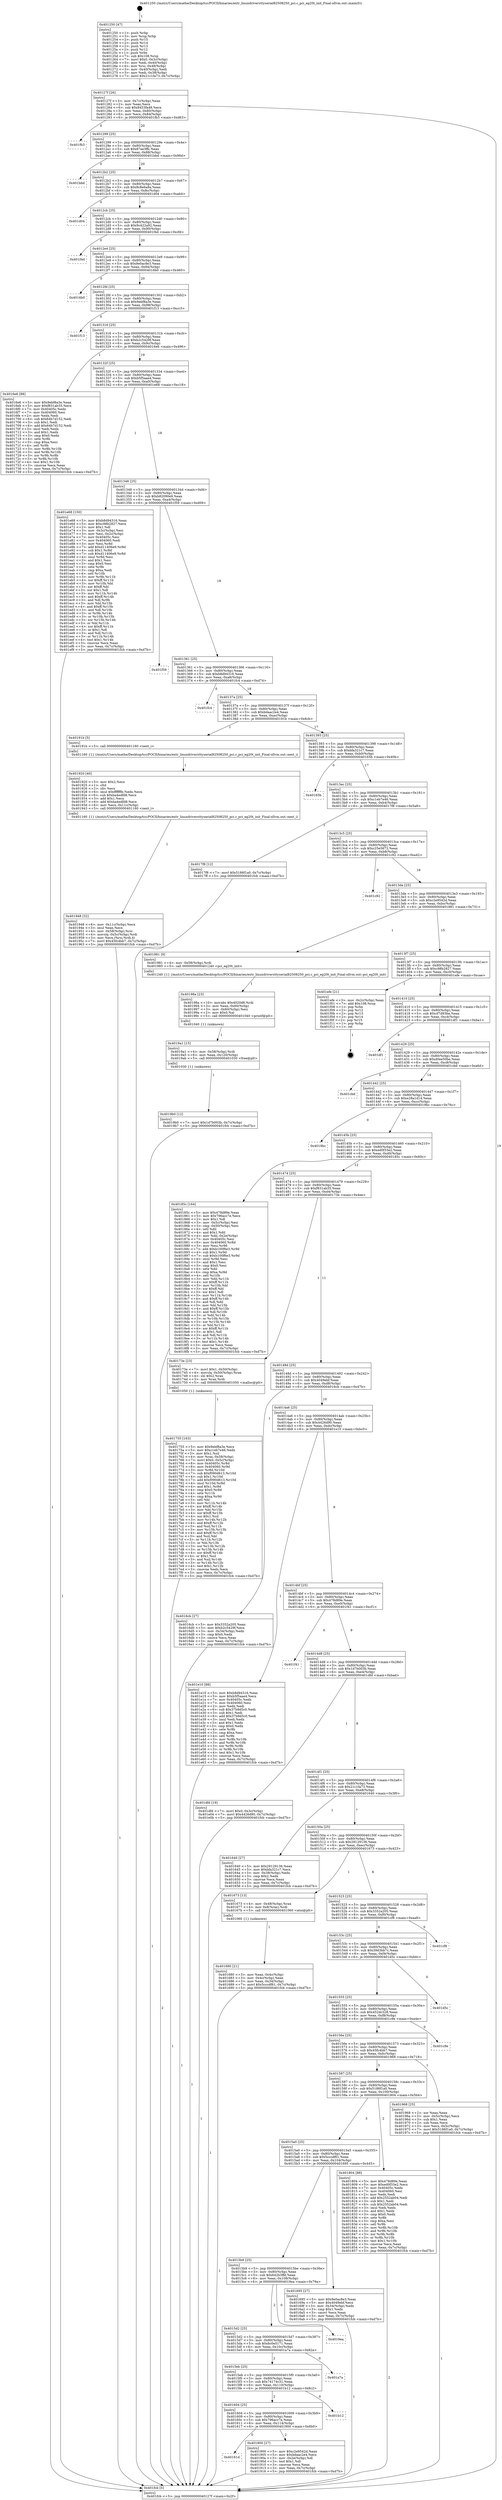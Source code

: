 digraph "0x401250" {
  label = "0x401250 (/mnt/c/Users/mathe/Desktop/tcc/POCII/binaries/extr_linuxdriversttyserial82508250_pci.c_pci_eg20t_init_Final-ollvm.out::main(0))"
  labelloc = "t"
  node[shape=record]

  Entry [label="",width=0.3,height=0.3,shape=circle,fillcolor=black,style=filled]
  "0x40127f" [label="{
     0x40127f [26]\l
     | [instrs]\l
     &nbsp;&nbsp;0x40127f \<+3\>: mov -0x7c(%rbp),%eax\l
     &nbsp;&nbsp;0x401282 \<+2\>: mov %eax,%ecx\l
     &nbsp;&nbsp;0x401284 \<+6\>: sub $0x8453fa48,%ecx\l
     &nbsp;&nbsp;0x40128a \<+3\>: mov %eax,-0x80(%rbp)\l
     &nbsp;&nbsp;0x40128d \<+6\>: mov %ecx,-0x84(%rbp)\l
     &nbsp;&nbsp;0x401293 \<+6\>: je 0000000000401fb3 \<main+0xd63\>\l
  }"]
  "0x401fb3" [label="{
     0x401fb3\l
  }", style=dashed]
  "0x401299" [label="{
     0x401299 [25]\l
     | [instrs]\l
     &nbsp;&nbsp;0x401299 \<+5\>: jmp 000000000040129e \<main+0x4e\>\l
     &nbsp;&nbsp;0x40129e \<+3\>: mov -0x80(%rbp),%eax\l
     &nbsp;&nbsp;0x4012a1 \<+5\>: sub $0x87ee3ffc,%eax\l
     &nbsp;&nbsp;0x4012a6 \<+6\>: mov %eax,-0x88(%rbp)\l
     &nbsp;&nbsp;0x4012ac \<+6\>: je 0000000000401bbd \<main+0x96d\>\l
  }"]
  Exit [label="",width=0.3,height=0.3,shape=circle,fillcolor=black,style=filled,peripheries=2]
  "0x401bbd" [label="{
     0x401bbd\l
  }", style=dashed]
  "0x4012b2" [label="{
     0x4012b2 [25]\l
     | [instrs]\l
     &nbsp;&nbsp;0x4012b2 \<+5\>: jmp 00000000004012b7 \<main+0x67\>\l
     &nbsp;&nbsp;0x4012b7 \<+3\>: mov -0x80(%rbp),%eax\l
     &nbsp;&nbsp;0x4012ba \<+5\>: sub $0x8c8e6a9a,%eax\l
     &nbsp;&nbsp;0x4012bf \<+6\>: mov %eax,-0x8c(%rbp)\l
     &nbsp;&nbsp;0x4012c5 \<+6\>: je 0000000000401d04 \<main+0xab4\>\l
  }"]
  "0x4019b0" [label="{
     0x4019b0 [12]\l
     | [instrs]\l
     &nbsp;&nbsp;0x4019b0 \<+7\>: movl $0x1d7b003b,-0x7c(%rbp)\l
     &nbsp;&nbsp;0x4019b7 \<+5\>: jmp 0000000000401fcb \<main+0xd7b\>\l
  }"]
  "0x401d04" [label="{
     0x401d04\l
  }", style=dashed]
  "0x4012cb" [label="{
     0x4012cb [25]\l
     | [instrs]\l
     &nbsp;&nbsp;0x4012cb \<+5\>: jmp 00000000004012d0 \<main+0x80\>\l
     &nbsp;&nbsp;0x4012d0 \<+3\>: mov -0x80(%rbp),%eax\l
     &nbsp;&nbsp;0x4012d3 \<+5\>: sub $0x9c422a92,%eax\l
     &nbsp;&nbsp;0x4012d8 \<+6\>: mov %eax,-0x90(%rbp)\l
     &nbsp;&nbsp;0x4012de \<+6\>: je 0000000000401f4d \<main+0xcfd\>\l
  }"]
  "0x4019a1" [label="{
     0x4019a1 [15]\l
     | [instrs]\l
     &nbsp;&nbsp;0x4019a1 \<+4\>: mov -0x58(%rbp),%rdi\l
     &nbsp;&nbsp;0x4019a5 \<+6\>: mov %eax,-0x120(%rbp)\l
     &nbsp;&nbsp;0x4019ab \<+5\>: call 0000000000401030 \<free@plt\>\l
     | [calls]\l
     &nbsp;&nbsp;0x401030 \{1\} (unknown)\l
  }"]
  "0x401f4d" [label="{
     0x401f4d\l
  }", style=dashed]
  "0x4012e4" [label="{
     0x4012e4 [25]\l
     | [instrs]\l
     &nbsp;&nbsp;0x4012e4 \<+5\>: jmp 00000000004012e9 \<main+0x99\>\l
     &nbsp;&nbsp;0x4012e9 \<+3\>: mov -0x80(%rbp),%eax\l
     &nbsp;&nbsp;0x4012ec \<+5\>: sub $0x9e0ac8e3,%eax\l
     &nbsp;&nbsp;0x4012f1 \<+6\>: mov %eax,-0x94(%rbp)\l
     &nbsp;&nbsp;0x4012f7 \<+6\>: je 00000000004016b0 \<main+0x460\>\l
  }"]
  "0x40198a" [label="{
     0x40198a [23]\l
     | [instrs]\l
     &nbsp;&nbsp;0x40198a \<+10\>: movabs $0x4020d6,%rdi\l
     &nbsp;&nbsp;0x401994 \<+3\>: mov %eax,-0x60(%rbp)\l
     &nbsp;&nbsp;0x401997 \<+3\>: mov -0x60(%rbp),%esi\l
     &nbsp;&nbsp;0x40199a \<+2\>: mov $0x0,%al\l
     &nbsp;&nbsp;0x40199c \<+5\>: call 0000000000401040 \<printf@plt\>\l
     | [calls]\l
     &nbsp;&nbsp;0x401040 \{1\} (unknown)\l
  }"]
  "0x4016b0" [label="{
     0x4016b0\l
  }", style=dashed]
  "0x4012fd" [label="{
     0x4012fd [25]\l
     | [instrs]\l
     &nbsp;&nbsp;0x4012fd \<+5\>: jmp 0000000000401302 \<main+0xb2\>\l
     &nbsp;&nbsp;0x401302 \<+3\>: mov -0x80(%rbp),%eax\l
     &nbsp;&nbsp;0x401305 \<+5\>: sub $0x9ebf8a3e,%eax\l
     &nbsp;&nbsp;0x40130a \<+6\>: mov %eax,-0x98(%rbp)\l
     &nbsp;&nbsp;0x401310 \<+6\>: je 0000000000401f13 \<main+0xcc3\>\l
  }"]
  "0x401948" [label="{
     0x401948 [32]\l
     | [instrs]\l
     &nbsp;&nbsp;0x401948 \<+6\>: mov -0x11c(%rbp),%ecx\l
     &nbsp;&nbsp;0x40194e \<+3\>: imul %eax,%ecx\l
     &nbsp;&nbsp;0x401951 \<+4\>: mov -0x58(%rbp),%rsi\l
     &nbsp;&nbsp;0x401955 \<+4\>: movslq -0x5c(%rbp),%rdi\l
     &nbsp;&nbsp;0x401959 \<+3\>: mov %ecx,(%rsi,%rdi,4)\l
     &nbsp;&nbsp;0x40195c \<+7\>: movl $0x45fc4bb7,-0x7c(%rbp)\l
     &nbsp;&nbsp;0x401963 \<+5\>: jmp 0000000000401fcb \<main+0xd7b\>\l
  }"]
  "0x401f13" [label="{
     0x401f13\l
  }", style=dashed]
  "0x401316" [label="{
     0x401316 [25]\l
     | [instrs]\l
     &nbsp;&nbsp;0x401316 \<+5\>: jmp 000000000040131b \<main+0xcb\>\l
     &nbsp;&nbsp;0x40131b \<+3\>: mov -0x80(%rbp),%eax\l
     &nbsp;&nbsp;0x40131e \<+5\>: sub $0xb2c5429f,%eax\l
     &nbsp;&nbsp;0x401323 \<+6\>: mov %eax,-0x9c(%rbp)\l
     &nbsp;&nbsp;0x401329 \<+6\>: je 00000000004016e6 \<main+0x496\>\l
  }"]
  "0x401920" [label="{
     0x401920 [40]\l
     | [instrs]\l
     &nbsp;&nbsp;0x401920 \<+5\>: mov $0x2,%ecx\l
     &nbsp;&nbsp;0x401925 \<+1\>: cltd\l
     &nbsp;&nbsp;0x401926 \<+2\>: idiv %ecx\l
     &nbsp;&nbsp;0x401928 \<+6\>: imul $0xfffffffe,%edx,%ecx\l
     &nbsp;&nbsp;0x40192e \<+6\>: sub $0xba4edfd8,%ecx\l
     &nbsp;&nbsp;0x401934 \<+3\>: add $0x1,%ecx\l
     &nbsp;&nbsp;0x401937 \<+6\>: add $0xba4edfd8,%ecx\l
     &nbsp;&nbsp;0x40193d \<+6\>: mov %ecx,-0x11c(%rbp)\l
     &nbsp;&nbsp;0x401943 \<+5\>: call 0000000000401160 \<next_i\>\l
     | [calls]\l
     &nbsp;&nbsp;0x401160 \{1\} (/mnt/c/Users/mathe/Desktop/tcc/POCII/binaries/extr_linuxdriversttyserial82508250_pci.c_pci_eg20t_init_Final-ollvm.out::next_i)\l
  }"]
  "0x4016e6" [label="{
     0x4016e6 [88]\l
     | [instrs]\l
     &nbsp;&nbsp;0x4016e6 \<+5\>: mov $0x9ebf8a3e,%eax\l
     &nbsp;&nbsp;0x4016eb \<+5\>: mov $0xf831ab35,%ecx\l
     &nbsp;&nbsp;0x4016f0 \<+7\>: mov 0x40405c,%edx\l
     &nbsp;&nbsp;0x4016f7 \<+7\>: mov 0x404060,%esi\l
     &nbsp;&nbsp;0x4016fe \<+2\>: mov %edx,%edi\l
     &nbsp;&nbsp;0x401700 \<+6\>: sub $0x64b7d152,%edi\l
     &nbsp;&nbsp;0x401706 \<+3\>: sub $0x1,%edi\l
     &nbsp;&nbsp;0x401709 \<+6\>: add $0x64b7d152,%edi\l
     &nbsp;&nbsp;0x40170f \<+3\>: imul %edi,%edx\l
     &nbsp;&nbsp;0x401712 \<+3\>: and $0x1,%edx\l
     &nbsp;&nbsp;0x401715 \<+3\>: cmp $0x0,%edx\l
     &nbsp;&nbsp;0x401718 \<+4\>: sete %r8b\l
     &nbsp;&nbsp;0x40171c \<+3\>: cmp $0xa,%esi\l
     &nbsp;&nbsp;0x40171f \<+4\>: setl %r9b\l
     &nbsp;&nbsp;0x401723 \<+3\>: mov %r8b,%r10b\l
     &nbsp;&nbsp;0x401726 \<+3\>: and %r9b,%r10b\l
     &nbsp;&nbsp;0x401729 \<+3\>: xor %r9b,%r8b\l
     &nbsp;&nbsp;0x40172c \<+3\>: or %r8b,%r10b\l
     &nbsp;&nbsp;0x40172f \<+4\>: test $0x1,%r10b\l
     &nbsp;&nbsp;0x401733 \<+3\>: cmovne %ecx,%eax\l
     &nbsp;&nbsp;0x401736 \<+3\>: mov %eax,-0x7c(%rbp)\l
     &nbsp;&nbsp;0x401739 \<+5\>: jmp 0000000000401fcb \<main+0xd7b\>\l
  }"]
  "0x40132f" [label="{
     0x40132f [25]\l
     | [instrs]\l
     &nbsp;&nbsp;0x40132f \<+5\>: jmp 0000000000401334 \<main+0xe4\>\l
     &nbsp;&nbsp;0x401334 \<+3\>: mov -0x80(%rbp),%eax\l
     &nbsp;&nbsp;0x401337 \<+5\>: sub $0xb5f5aae4,%eax\l
     &nbsp;&nbsp;0x40133c \<+6\>: mov %eax,-0xa0(%rbp)\l
     &nbsp;&nbsp;0x401342 \<+6\>: je 0000000000401e68 \<main+0xc18\>\l
  }"]
  "0x40161d" [label="{
     0x40161d\l
  }", style=dashed]
  "0x401e68" [label="{
     0x401e68 [150]\l
     | [instrs]\l
     &nbsp;&nbsp;0x401e68 \<+5\>: mov $0xb8d94316,%eax\l
     &nbsp;&nbsp;0x401e6d \<+5\>: mov $0xc98b2827,%ecx\l
     &nbsp;&nbsp;0x401e72 \<+2\>: mov $0x1,%dl\l
     &nbsp;&nbsp;0x401e74 \<+3\>: mov -0x3c(%rbp),%esi\l
     &nbsp;&nbsp;0x401e77 \<+3\>: mov %esi,-0x2c(%rbp)\l
     &nbsp;&nbsp;0x401e7a \<+7\>: mov 0x40405c,%esi\l
     &nbsp;&nbsp;0x401e81 \<+7\>: mov 0x404060,%edi\l
     &nbsp;&nbsp;0x401e88 \<+3\>: mov %esi,%r8d\l
     &nbsp;&nbsp;0x401e8b \<+7\>: add $0xd11406e9,%r8d\l
     &nbsp;&nbsp;0x401e92 \<+4\>: sub $0x1,%r8d\l
     &nbsp;&nbsp;0x401e96 \<+7\>: sub $0xd11406e9,%r8d\l
     &nbsp;&nbsp;0x401e9d \<+4\>: imul %r8d,%esi\l
     &nbsp;&nbsp;0x401ea1 \<+3\>: and $0x1,%esi\l
     &nbsp;&nbsp;0x401ea4 \<+3\>: cmp $0x0,%esi\l
     &nbsp;&nbsp;0x401ea7 \<+4\>: sete %r9b\l
     &nbsp;&nbsp;0x401eab \<+3\>: cmp $0xa,%edi\l
     &nbsp;&nbsp;0x401eae \<+4\>: setl %r10b\l
     &nbsp;&nbsp;0x401eb2 \<+3\>: mov %r9b,%r11b\l
     &nbsp;&nbsp;0x401eb5 \<+4\>: xor $0xff,%r11b\l
     &nbsp;&nbsp;0x401eb9 \<+3\>: mov %r10b,%bl\l
     &nbsp;&nbsp;0x401ebc \<+3\>: xor $0xff,%bl\l
     &nbsp;&nbsp;0x401ebf \<+3\>: xor $0x1,%dl\l
     &nbsp;&nbsp;0x401ec2 \<+3\>: mov %r11b,%r14b\l
     &nbsp;&nbsp;0x401ec5 \<+4\>: and $0xff,%r14b\l
     &nbsp;&nbsp;0x401ec9 \<+3\>: and %dl,%r9b\l
     &nbsp;&nbsp;0x401ecc \<+3\>: mov %bl,%r15b\l
     &nbsp;&nbsp;0x401ecf \<+4\>: and $0xff,%r15b\l
     &nbsp;&nbsp;0x401ed3 \<+3\>: and %dl,%r10b\l
     &nbsp;&nbsp;0x401ed6 \<+3\>: or %r9b,%r14b\l
     &nbsp;&nbsp;0x401ed9 \<+3\>: or %r10b,%r15b\l
     &nbsp;&nbsp;0x401edc \<+3\>: xor %r15b,%r14b\l
     &nbsp;&nbsp;0x401edf \<+3\>: or %bl,%r11b\l
     &nbsp;&nbsp;0x401ee2 \<+4\>: xor $0xff,%r11b\l
     &nbsp;&nbsp;0x401ee6 \<+3\>: or $0x1,%dl\l
     &nbsp;&nbsp;0x401ee9 \<+3\>: and %dl,%r11b\l
     &nbsp;&nbsp;0x401eec \<+3\>: or %r11b,%r14b\l
     &nbsp;&nbsp;0x401eef \<+4\>: test $0x1,%r14b\l
     &nbsp;&nbsp;0x401ef3 \<+3\>: cmovne %ecx,%eax\l
     &nbsp;&nbsp;0x401ef6 \<+3\>: mov %eax,-0x7c(%rbp)\l
     &nbsp;&nbsp;0x401ef9 \<+5\>: jmp 0000000000401fcb \<main+0xd7b\>\l
  }"]
  "0x401348" [label="{
     0x401348 [25]\l
     | [instrs]\l
     &nbsp;&nbsp;0x401348 \<+5\>: jmp 000000000040134d \<main+0xfd\>\l
     &nbsp;&nbsp;0x40134d \<+3\>: mov -0x80(%rbp),%eax\l
     &nbsp;&nbsp;0x401350 \<+5\>: sub $0xb82090e9,%eax\l
     &nbsp;&nbsp;0x401355 \<+6\>: mov %eax,-0xa4(%rbp)\l
     &nbsp;&nbsp;0x40135b \<+6\>: je 0000000000401f59 \<main+0xd09\>\l
  }"]
  "0x401900" [label="{
     0x401900 [27]\l
     | [instrs]\l
     &nbsp;&nbsp;0x401900 \<+5\>: mov $0xc2e9542d,%eax\l
     &nbsp;&nbsp;0x401905 \<+5\>: mov $0xbdaac2e4,%ecx\l
     &nbsp;&nbsp;0x40190a \<+3\>: mov -0x2e(%rbp),%dl\l
     &nbsp;&nbsp;0x40190d \<+3\>: test $0x1,%dl\l
     &nbsp;&nbsp;0x401910 \<+3\>: cmovne %ecx,%eax\l
     &nbsp;&nbsp;0x401913 \<+3\>: mov %eax,-0x7c(%rbp)\l
     &nbsp;&nbsp;0x401916 \<+5\>: jmp 0000000000401fcb \<main+0xd7b\>\l
  }"]
  "0x401f59" [label="{
     0x401f59\l
  }", style=dashed]
  "0x401361" [label="{
     0x401361 [25]\l
     | [instrs]\l
     &nbsp;&nbsp;0x401361 \<+5\>: jmp 0000000000401366 \<main+0x116\>\l
     &nbsp;&nbsp;0x401366 \<+3\>: mov -0x80(%rbp),%eax\l
     &nbsp;&nbsp;0x401369 \<+5\>: sub $0xb8d94316,%eax\l
     &nbsp;&nbsp;0x40136e \<+6\>: mov %eax,-0xa8(%rbp)\l
     &nbsp;&nbsp;0x401374 \<+6\>: je 0000000000401fc4 \<main+0xd74\>\l
  }"]
  "0x401604" [label="{
     0x401604 [25]\l
     | [instrs]\l
     &nbsp;&nbsp;0x401604 \<+5\>: jmp 0000000000401609 \<main+0x3b9\>\l
     &nbsp;&nbsp;0x401609 \<+3\>: mov -0x80(%rbp),%eax\l
     &nbsp;&nbsp;0x40160c \<+5\>: sub $0x796acc7e,%eax\l
     &nbsp;&nbsp;0x401611 \<+6\>: mov %eax,-0x114(%rbp)\l
     &nbsp;&nbsp;0x401617 \<+6\>: je 0000000000401900 \<main+0x6b0\>\l
  }"]
  "0x401fc4" [label="{
     0x401fc4\l
  }", style=dashed]
  "0x40137a" [label="{
     0x40137a [25]\l
     | [instrs]\l
     &nbsp;&nbsp;0x40137a \<+5\>: jmp 000000000040137f \<main+0x12f\>\l
     &nbsp;&nbsp;0x40137f \<+3\>: mov -0x80(%rbp),%eax\l
     &nbsp;&nbsp;0x401382 \<+5\>: sub $0xbdaac2e4,%eax\l
     &nbsp;&nbsp;0x401387 \<+6\>: mov %eax,-0xac(%rbp)\l
     &nbsp;&nbsp;0x40138d \<+6\>: je 000000000040191b \<main+0x6cb\>\l
  }"]
  "0x401b12" [label="{
     0x401b12\l
  }", style=dashed]
  "0x40191b" [label="{
     0x40191b [5]\l
     | [instrs]\l
     &nbsp;&nbsp;0x40191b \<+5\>: call 0000000000401160 \<next_i\>\l
     | [calls]\l
     &nbsp;&nbsp;0x401160 \{1\} (/mnt/c/Users/mathe/Desktop/tcc/POCII/binaries/extr_linuxdriversttyserial82508250_pci.c_pci_eg20t_init_Final-ollvm.out::next_i)\l
  }"]
  "0x401393" [label="{
     0x401393 [25]\l
     | [instrs]\l
     &nbsp;&nbsp;0x401393 \<+5\>: jmp 0000000000401398 \<main+0x148\>\l
     &nbsp;&nbsp;0x401398 \<+3\>: mov -0x80(%rbp),%eax\l
     &nbsp;&nbsp;0x40139b \<+5\>: sub $0xbfa321c7,%eax\l
     &nbsp;&nbsp;0x4013a0 \<+6\>: mov %eax,-0xb0(%rbp)\l
     &nbsp;&nbsp;0x4013a6 \<+6\>: je 000000000040165b \<main+0x40b\>\l
  }"]
  "0x4015eb" [label="{
     0x4015eb [25]\l
     | [instrs]\l
     &nbsp;&nbsp;0x4015eb \<+5\>: jmp 00000000004015f0 \<main+0x3a0\>\l
     &nbsp;&nbsp;0x4015f0 \<+3\>: mov -0x80(%rbp),%eax\l
     &nbsp;&nbsp;0x4015f3 \<+5\>: sub $0x74174c31,%eax\l
     &nbsp;&nbsp;0x4015f8 \<+6\>: mov %eax,-0x110(%rbp)\l
     &nbsp;&nbsp;0x4015fe \<+6\>: je 0000000000401b12 \<main+0x8c2\>\l
  }"]
  "0x40165b" [label="{
     0x40165b\l
  }", style=dashed]
  "0x4013ac" [label="{
     0x4013ac [25]\l
     | [instrs]\l
     &nbsp;&nbsp;0x4013ac \<+5\>: jmp 00000000004013b1 \<main+0x161\>\l
     &nbsp;&nbsp;0x4013b1 \<+3\>: mov -0x80(%rbp),%eax\l
     &nbsp;&nbsp;0x4013b4 \<+5\>: sub $0xc1eb7e46,%eax\l
     &nbsp;&nbsp;0x4013b9 \<+6\>: mov %eax,-0xb4(%rbp)\l
     &nbsp;&nbsp;0x4013bf \<+6\>: je 00000000004017f8 \<main+0x5a8\>\l
  }"]
  "0x401a7a" [label="{
     0x401a7a\l
  }", style=dashed]
  "0x4017f8" [label="{
     0x4017f8 [12]\l
     | [instrs]\l
     &nbsp;&nbsp;0x4017f8 \<+7\>: movl $0x5186f1a0,-0x7c(%rbp)\l
     &nbsp;&nbsp;0x4017ff \<+5\>: jmp 0000000000401fcb \<main+0xd7b\>\l
  }"]
  "0x4013c5" [label="{
     0x4013c5 [25]\l
     | [instrs]\l
     &nbsp;&nbsp;0x4013c5 \<+5\>: jmp 00000000004013ca \<main+0x17a\>\l
     &nbsp;&nbsp;0x4013ca \<+3\>: mov -0x80(%rbp),%eax\l
     &nbsp;&nbsp;0x4013cd \<+5\>: sub $0xc25e5672,%eax\l
     &nbsp;&nbsp;0x4013d2 \<+6\>: mov %eax,-0xb8(%rbp)\l
     &nbsp;&nbsp;0x4013d8 \<+6\>: je 0000000000401c92 \<main+0xa42\>\l
  }"]
  "0x4015d2" [label="{
     0x4015d2 [25]\l
     | [instrs]\l
     &nbsp;&nbsp;0x4015d2 \<+5\>: jmp 00000000004015d7 \<main+0x387\>\l
     &nbsp;&nbsp;0x4015d7 \<+3\>: mov -0x80(%rbp),%eax\l
     &nbsp;&nbsp;0x4015da \<+5\>: sub $0x6c0e5171,%eax\l
     &nbsp;&nbsp;0x4015df \<+6\>: mov %eax,-0x10c(%rbp)\l
     &nbsp;&nbsp;0x4015e5 \<+6\>: je 0000000000401a7a \<main+0x82a\>\l
  }"]
  "0x401c92" [label="{
     0x401c92\l
  }", style=dashed]
  "0x4013de" [label="{
     0x4013de [25]\l
     | [instrs]\l
     &nbsp;&nbsp;0x4013de \<+5\>: jmp 00000000004013e3 \<main+0x193\>\l
     &nbsp;&nbsp;0x4013e3 \<+3\>: mov -0x80(%rbp),%eax\l
     &nbsp;&nbsp;0x4013e6 \<+5\>: sub $0xc2e9542d,%eax\l
     &nbsp;&nbsp;0x4013eb \<+6\>: mov %eax,-0xbc(%rbp)\l
     &nbsp;&nbsp;0x4013f1 \<+6\>: je 0000000000401981 \<main+0x731\>\l
  }"]
  "0x4019ea" [label="{
     0x4019ea\l
  }", style=dashed]
  "0x401981" [label="{
     0x401981 [9]\l
     | [instrs]\l
     &nbsp;&nbsp;0x401981 \<+4\>: mov -0x58(%rbp),%rdi\l
     &nbsp;&nbsp;0x401985 \<+5\>: call 0000000000401240 \<pci_eg20t_init\>\l
     | [calls]\l
     &nbsp;&nbsp;0x401240 \{1\} (/mnt/c/Users/mathe/Desktop/tcc/POCII/binaries/extr_linuxdriversttyserial82508250_pci.c_pci_eg20t_init_Final-ollvm.out::pci_eg20t_init)\l
  }"]
  "0x4013f7" [label="{
     0x4013f7 [25]\l
     | [instrs]\l
     &nbsp;&nbsp;0x4013f7 \<+5\>: jmp 00000000004013fc \<main+0x1ac\>\l
     &nbsp;&nbsp;0x4013fc \<+3\>: mov -0x80(%rbp),%eax\l
     &nbsp;&nbsp;0x4013ff \<+5\>: sub $0xc98b2827,%eax\l
     &nbsp;&nbsp;0x401404 \<+6\>: mov %eax,-0xc0(%rbp)\l
     &nbsp;&nbsp;0x40140a \<+6\>: je 0000000000401efe \<main+0xcae\>\l
  }"]
  "0x401755" [label="{
     0x401755 [163]\l
     | [instrs]\l
     &nbsp;&nbsp;0x401755 \<+5\>: mov $0x9ebf8a3e,%ecx\l
     &nbsp;&nbsp;0x40175a \<+5\>: mov $0xc1eb7e46,%edx\l
     &nbsp;&nbsp;0x40175f \<+3\>: mov $0x1,%sil\l
     &nbsp;&nbsp;0x401762 \<+4\>: mov %rax,-0x58(%rbp)\l
     &nbsp;&nbsp;0x401766 \<+7\>: movl $0x0,-0x5c(%rbp)\l
     &nbsp;&nbsp;0x40176d \<+8\>: mov 0x40405c,%r8d\l
     &nbsp;&nbsp;0x401775 \<+8\>: mov 0x404060,%r9d\l
     &nbsp;&nbsp;0x40177d \<+3\>: mov %r8d,%r10d\l
     &nbsp;&nbsp;0x401780 \<+7\>: sub $0xf090d613,%r10d\l
     &nbsp;&nbsp;0x401787 \<+4\>: sub $0x1,%r10d\l
     &nbsp;&nbsp;0x40178b \<+7\>: add $0xf090d613,%r10d\l
     &nbsp;&nbsp;0x401792 \<+4\>: imul %r10d,%r8d\l
     &nbsp;&nbsp;0x401796 \<+4\>: and $0x1,%r8d\l
     &nbsp;&nbsp;0x40179a \<+4\>: cmp $0x0,%r8d\l
     &nbsp;&nbsp;0x40179e \<+4\>: sete %r11b\l
     &nbsp;&nbsp;0x4017a2 \<+4\>: cmp $0xa,%r9d\l
     &nbsp;&nbsp;0x4017a6 \<+3\>: setl %bl\l
     &nbsp;&nbsp;0x4017a9 \<+3\>: mov %r11b,%r14b\l
     &nbsp;&nbsp;0x4017ac \<+4\>: xor $0xff,%r14b\l
     &nbsp;&nbsp;0x4017b0 \<+3\>: mov %bl,%r15b\l
     &nbsp;&nbsp;0x4017b3 \<+4\>: xor $0xff,%r15b\l
     &nbsp;&nbsp;0x4017b7 \<+4\>: xor $0x1,%sil\l
     &nbsp;&nbsp;0x4017bb \<+3\>: mov %r14b,%r12b\l
     &nbsp;&nbsp;0x4017be \<+4\>: and $0xff,%r12b\l
     &nbsp;&nbsp;0x4017c2 \<+3\>: and %sil,%r11b\l
     &nbsp;&nbsp;0x4017c5 \<+3\>: mov %r15b,%r13b\l
     &nbsp;&nbsp;0x4017c8 \<+4\>: and $0xff,%r13b\l
     &nbsp;&nbsp;0x4017cc \<+3\>: and %sil,%bl\l
     &nbsp;&nbsp;0x4017cf \<+3\>: or %r11b,%r12b\l
     &nbsp;&nbsp;0x4017d2 \<+3\>: or %bl,%r13b\l
     &nbsp;&nbsp;0x4017d5 \<+3\>: xor %r13b,%r12b\l
     &nbsp;&nbsp;0x4017d8 \<+3\>: or %r15b,%r14b\l
     &nbsp;&nbsp;0x4017db \<+4\>: xor $0xff,%r14b\l
     &nbsp;&nbsp;0x4017df \<+4\>: or $0x1,%sil\l
     &nbsp;&nbsp;0x4017e3 \<+3\>: and %sil,%r14b\l
     &nbsp;&nbsp;0x4017e6 \<+3\>: or %r14b,%r12b\l
     &nbsp;&nbsp;0x4017e9 \<+4\>: test $0x1,%r12b\l
     &nbsp;&nbsp;0x4017ed \<+3\>: cmovne %edx,%ecx\l
     &nbsp;&nbsp;0x4017f0 \<+3\>: mov %ecx,-0x7c(%rbp)\l
     &nbsp;&nbsp;0x4017f3 \<+5\>: jmp 0000000000401fcb \<main+0xd7b\>\l
  }"]
  "0x401efe" [label="{
     0x401efe [21]\l
     | [instrs]\l
     &nbsp;&nbsp;0x401efe \<+3\>: mov -0x2c(%rbp),%eax\l
     &nbsp;&nbsp;0x401f01 \<+7\>: add $0x108,%rsp\l
     &nbsp;&nbsp;0x401f08 \<+1\>: pop %rbx\l
     &nbsp;&nbsp;0x401f09 \<+2\>: pop %r12\l
     &nbsp;&nbsp;0x401f0b \<+2\>: pop %r13\l
     &nbsp;&nbsp;0x401f0d \<+2\>: pop %r14\l
     &nbsp;&nbsp;0x401f0f \<+2\>: pop %r15\l
     &nbsp;&nbsp;0x401f11 \<+1\>: pop %rbp\l
     &nbsp;&nbsp;0x401f12 \<+1\>: ret\l
  }"]
  "0x401410" [label="{
     0x401410 [25]\l
     | [instrs]\l
     &nbsp;&nbsp;0x401410 \<+5\>: jmp 0000000000401415 \<main+0x1c5\>\l
     &nbsp;&nbsp;0x401415 \<+3\>: mov -0x80(%rbp),%eax\l
     &nbsp;&nbsp;0x401418 \<+5\>: sub $0xcf7d93ba,%eax\l
     &nbsp;&nbsp;0x40141d \<+6\>: mov %eax,-0xc4(%rbp)\l
     &nbsp;&nbsp;0x401423 \<+6\>: je 0000000000401df1 \<main+0xba1\>\l
  }"]
  "0x4015b9" [label="{
     0x4015b9 [25]\l
     | [instrs]\l
     &nbsp;&nbsp;0x4015b9 \<+5\>: jmp 00000000004015be \<main+0x36e\>\l
     &nbsp;&nbsp;0x4015be \<+3\>: mov -0x80(%rbp),%eax\l
     &nbsp;&nbsp;0x4015c1 \<+5\>: sub $0x642b3ffd,%eax\l
     &nbsp;&nbsp;0x4015c6 \<+6\>: mov %eax,-0x108(%rbp)\l
     &nbsp;&nbsp;0x4015cc \<+6\>: je 00000000004019ea \<main+0x79a\>\l
  }"]
  "0x401df1" [label="{
     0x401df1\l
  }", style=dashed]
  "0x401429" [label="{
     0x401429 [25]\l
     | [instrs]\l
     &nbsp;&nbsp;0x401429 \<+5\>: jmp 000000000040142e \<main+0x1de\>\l
     &nbsp;&nbsp;0x40142e \<+3\>: mov -0x80(%rbp),%eax\l
     &nbsp;&nbsp;0x401431 \<+5\>: sub $0xd0ee50be,%eax\l
     &nbsp;&nbsp;0x401436 \<+6\>: mov %eax,-0xc8(%rbp)\l
     &nbsp;&nbsp;0x40143c \<+6\>: je 0000000000401cbd \<main+0xa6d\>\l
  }"]
  "0x401695" [label="{
     0x401695 [27]\l
     | [instrs]\l
     &nbsp;&nbsp;0x401695 \<+5\>: mov $0x9e0ac8e3,%eax\l
     &nbsp;&nbsp;0x40169a \<+5\>: mov $0x4049ebf,%ecx\l
     &nbsp;&nbsp;0x40169f \<+3\>: mov -0x34(%rbp),%edx\l
     &nbsp;&nbsp;0x4016a2 \<+3\>: cmp $0x1,%edx\l
     &nbsp;&nbsp;0x4016a5 \<+3\>: cmovl %ecx,%eax\l
     &nbsp;&nbsp;0x4016a8 \<+3\>: mov %eax,-0x7c(%rbp)\l
     &nbsp;&nbsp;0x4016ab \<+5\>: jmp 0000000000401fcb \<main+0xd7b\>\l
  }"]
  "0x401cbd" [label="{
     0x401cbd\l
  }", style=dashed]
  "0x401442" [label="{
     0x401442 [25]\l
     | [instrs]\l
     &nbsp;&nbsp;0x401442 \<+5\>: jmp 0000000000401447 \<main+0x1f7\>\l
     &nbsp;&nbsp;0x401447 \<+3\>: mov -0x80(%rbp),%eax\l
     &nbsp;&nbsp;0x40144a \<+5\>: sub $0xe28a1d14,%eax\l
     &nbsp;&nbsp;0x40144f \<+6\>: mov %eax,-0xcc(%rbp)\l
     &nbsp;&nbsp;0x401455 \<+6\>: je 00000000004019bc \<main+0x76c\>\l
  }"]
  "0x4015a0" [label="{
     0x4015a0 [25]\l
     | [instrs]\l
     &nbsp;&nbsp;0x4015a0 \<+5\>: jmp 00000000004015a5 \<main+0x355\>\l
     &nbsp;&nbsp;0x4015a5 \<+3\>: mov -0x80(%rbp),%eax\l
     &nbsp;&nbsp;0x4015a8 \<+5\>: sub $0x5cccdf61,%eax\l
     &nbsp;&nbsp;0x4015ad \<+6\>: mov %eax,-0x104(%rbp)\l
     &nbsp;&nbsp;0x4015b3 \<+6\>: je 0000000000401695 \<main+0x445\>\l
  }"]
  "0x4019bc" [label="{
     0x4019bc\l
  }", style=dashed]
  "0x40145b" [label="{
     0x40145b [25]\l
     | [instrs]\l
     &nbsp;&nbsp;0x40145b \<+5\>: jmp 0000000000401460 \<main+0x210\>\l
     &nbsp;&nbsp;0x401460 \<+3\>: mov -0x80(%rbp),%eax\l
     &nbsp;&nbsp;0x401463 \<+5\>: sub $0xed0f33e2,%eax\l
     &nbsp;&nbsp;0x401468 \<+6\>: mov %eax,-0xd0(%rbp)\l
     &nbsp;&nbsp;0x40146e \<+6\>: je 000000000040185c \<main+0x60c\>\l
  }"]
  "0x401804" [label="{
     0x401804 [88]\l
     | [instrs]\l
     &nbsp;&nbsp;0x401804 \<+5\>: mov $0x478d89e,%eax\l
     &nbsp;&nbsp;0x401809 \<+5\>: mov $0xed0f33e2,%ecx\l
     &nbsp;&nbsp;0x40180e \<+7\>: mov 0x40405c,%edx\l
     &nbsp;&nbsp;0x401815 \<+7\>: mov 0x404060,%esi\l
     &nbsp;&nbsp;0x40181c \<+2\>: mov %edx,%edi\l
     &nbsp;&nbsp;0x40181e \<+6\>: add $0x2552ab04,%edi\l
     &nbsp;&nbsp;0x401824 \<+3\>: sub $0x1,%edi\l
     &nbsp;&nbsp;0x401827 \<+6\>: sub $0x2552ab04,%edi\l
     &nbsp;&nbsp;0x40182d \<+3\>: imul %edi,%edx\l
     &nbsp;&nbsp;0x401830 \<+3\>: and $0x1,%edx\l
     &nbsp;&nbsp;0x401833 \<+3\>: cmp $0x0,%edx\l
     &nbsp;&nbsp;0x401836 \<+4\>: sete %r8b\l
     &nbsp;&nbsp;0x40183a \<+3\>: cmp $0xa,%esi\l
     &nbsp;&nbsp;0x40183d \<+4\>: setl %r9b\l
     &nbsp;&nbsp;0x401841 \<+3\>: mov %r8b,%r10b\l
     &nbsp;&nbsp;0x401844 \<+3\>: and %r9b,%r10b\l
     &nbsp;&nbsp;0x401847 \<+3\>: xor %r9b,%r8b\l
     &nbsp;&nbsp;0x40184a \<+3\>: or %r8b,%r10b\l
     &nbsp;&nbsp;0x40184d \<+4\>: test $0x1,%r10b\l
     &nbsp;&nbsp;0x401851 \<+3\>: cmovne %ecx,%eax\l
     &nbsp;&nbsp;0x401854 \<+3\>: mov %eax,-0x7c(%rbp)\l
     &nbsp;&nbsp;0x401857 \<+5\>: jmp 0000000000401fcb \<main+0xd7b\>\l
  }"]
  "0x40185c" [label="{
     0x40185c [164]\l
     | [instrs]\l
     &nbsp;&nbsp;0x40185c \<+5\>: mov $0x478d89e,%eax\l
     &nbsp;&nbsp;0x401861 \<+5\>: mov $0x796acc7e,%ecx\l
     &nbsp;&nbsp;0x401866 \<+2\>: mov $0x1,%dl\l
     &nbsp;&nbsp;0x401868 \<+3\>: mov -0x5c(%rbp),%esi\l
     &nbsp;&nbsp;0x40186b \<+3\>: cmp -0x50(%rbp),%esi\l
     &nbsp;&nbsp;0x40186e \<+4\>: setl %dil\l
     &nbsp;&nbsp;0x401872 \<+4\>: and $0x1,%dil\l
     &nbsp;&nbsp;0x401876 \<+4\>: mov %dil,-0x2e(%rbp)\l
     &nbsp;&nbsp;0x40187a \<+7\>: mov 0x40405c,%esi\l
     &nbsp;&nbsp;0x401881 \<+8\>: mov 0x404060,%r8d\l
     &nbsp;&nbsp;0x401889 \<+3\>: mov %esi,%r9d\l
     &nbsp;&nbsp;0x40188c \<+7\>: add $0xb100f6e3,%r9d\l
     &nbsp;&nbsp;0x401893 \<+4\>: sub $0x1,%r9d\l
     &nbsp;&nbsp;0x401897 \<+7\>: sub $0xb100f6e3,%r9d\l
     &nbsp;&nbsp;0x40189e \<+4\>: imul %r9d,%esi\l
     &nbsp;&nbsp;0x4018a2 \<+3\>: and $0x1,%esi\l
     &nbsp;&nbsp;0x4018a5 \<+3\>: cmp $0x0,%esi\l
     &nbsp;&nbsp;0x4018a8 \<+4\>: sete %dil\l
     &nbsp;&nbsp;0x4018ac \<+4\>: cmp $0xa,%r8d\l
     &nbsp;&nbsp;0x4018b0 \<+4\>: setl %r10b\l
     &nbsp;&nbsp;0x4018b4 \<+3\>: mov %dil,%r11b\l
     &nbsp;&nbsp;0x4018b7 \<+4\>: xor $0xff,%r11b\l
     &nbsp;&nbsp;0x4018bb \<+3\>: mov %r10b,%bl\l
     &nbsp;&nbsp;0x4018be \<+3\>: xor $0xff,%bl\l
     &nbsp;&nbsp;0x4018c1 \<+3\>: xor $0x1,%dl\l
     &nbsp;&nbsp;0x4018c4 \<+3\>: mov %r11b,%r14b\l
     &nbsp;&nbsp;0x4018c7 \<+4\>: and $0xff,%r14b\l
     &nbsp;&nbsp;0x4018cb \<+3\>: and %dl,%dil\l
     &nbsp;&nbsp;0x4018ce \<+3\>: mov %bl,%r15b\l
     &nbsp;&nbsp;0x4018d1 \<+4\>: and $0xff,%r15b\l
     &nbsp;&nbsp;0x4018d5 \<+3\>: and %dl,%r10b\l
     &nbsp;&nbsp;0x4018d8 \<+3\>: or %dil,%r14b\l
     &nbsp;&nbsp;0x4018db \<+3\>: or %r10b,%r15b\l
     &nbsp;&nbsp;0x4018de \<+3\>: xor %r15b,%r14b\l
     &nbsp;&nbsp;0x4018e1 \<+3\>: or %bl,%r11b\l
     &nbsp;&nbsp;0x4018e4 \<+4\>: xor $0xff,%r11b\l
     &nbsp;&nbsp;0x4018e8 \<+3\>: or $0x1,%dl\l
     &nbsp;&nbsp;0x4018eb \<+3\>: and %dl,%r11b\l
     &nbsp;&nbsp;0x4018ee \<+3\>: or %r11b,%r14b\l
     &nbsp;&nbsp;0x4018f1 \<+4\>: test $0x1,%r14b\l
     &nbsp;&nbsp;0x4018f5 \<+3\>: cmovne %ecx,%eax\l
     &nbsp;&nbsp;0x4018f8 \<+3\>: mov %eax,-0x7c(%rbp)\l
     &nbsp;&nbsp;0x4018fb \<+5\>: jmp 0000000000401fcb \<main+0xd7b\>\l
  }"]
  "0x401474" [label="{
     0x401474 [25]\l
     | [instrs]\l
     &nbsp;&nbsp;0x401474 \<+5\>: jmp 0000000000401479 \<main+0x229\>\l
     &nbsp;&nbsp;0x401479 \<+3\>: mov -0x80(%rbp),%eax\l
     &nbsp;&nbsp;0x40147c \<+5\>: sub $0xf831ab35,%eax\l
     &nbsp;&nbsp;0x401481 \<+6\>: mov %eax,-0xd4(%rbp)\l
     &nbsp;&nbsp;0x401487 \<+6\>: je 000000000040173e \<main+0x4ee\>\l
  }"]
  "0x401587" [label="{
     0x401587 [25]\l
     | [instrs]\l
     &nbsp;&nbsp;0x401587 \<+5\>: jmp 000000000040158c \<main+0x33c\>\l
     &nbsp;&nbsp;0x40158c \<+3\>: mov -0x80(%rbp),%eax\l
     &nbsp;&nbsp;0x40158f \<+5\>: sub $0x5186f1a0,%eax\l
     &nbsp;&nbsp;0x401594 \<+6\>: mov %eax,-0x100(%rbp)\l
     &nbsp;&nbsp;0x40159a \<+6\>: je 0000000000401804 \<main+0x5b4\>\l
  }"]
  "0x40173e" [label="{
     0x40173e [23]\l
     | [instrs]\l
     &nbsp;&nbsp;0x40173e \<+7\>: movl $0x1,-0x50(%rbp)\l
     &nbsp;&nbsp;0x401745 \<+4\>: movslq -0x50(%rbp),%rax\l
     &nbsp;&nbsp;0x401749 \<+4\>: shl $0x2,%rax\l
     &nbsp;&nbsp;0x40174d \<+3\>: mov %rax,%rdi\l
     &nbsp;&nbsp;0x401750 \<+5\>: call 0000000000401050 \<malloc@plt\>\l
     | [calls]\l
     &nbsp;&nbsp;0x401050 \{1\} (unknown)\l
  }"]
  "0x40148d" [label="{
     0x40148d [25]\l
     | [instrs]\l
     &nbsp;&nbsp;0x40148d \<+5\>: jmp 0000000000401492 \<main+0x242\>\l
     &nbsp;&nbsp;0x401492 \<+3\>: mov -0x80(%rbp),%eax\l
     &nbsp;&nbsp;0x401495 \<+5\>: sub $0x4049ebf,%eax\l
     &nbsp;&nbsp;0x40149a \<+6\>: mov %eax,-0xd8(%rbp)\l
     &nbsp;&nbsp;0x4014a0 \<+6\>: je 00000000004016cb \<main+0x47b\>\l
  }"]
  "0x401968" [label="{
     0x401968 [25]\l
     | [instrs]\l
     &nbsp;&nbsp;0x401968 \<+2\>: xor %eax,%eax\l
     &nbsp;&nbsp;0x40196a \<+3\>: mov -0x5c(%rbp),%ecx\l
     &nbsp;&nbsp;0x40196d \<+3\>: sub $0x1,%eax\l
     &nbsp;&nbsp;0x401970 \<+2\>: sub %eax,%ecx\l
     &nbsp;&nbsp;0x401972 \<+3\>: mov %ecx,-0x5c(%rbp)\l
     &nbsp;&nbsp;0x401975 \<+7\>: movl $0x5186f1a0,-0x7c(%rbp)\l
     &nbsp;&nbsp;0x40197c \<+5\>: jmp 0000000000401fcb \<main+0xd7b\>\l
  }"]
  "0x4016cb" [label="{
     0x4016cb [27]\l
     | [instrs]\l
     &nbsp;&nbsp;0x4016cb \<+5\>: mov $0x3352a205,%eax\l
     &nbsp;&nbsp;0x4016d0 \<+5\>: mov $0xb2c5429f,%ecx\l
     &nbsp;&nbsp;0x4016d5 \<+3\>: mov -0x34(%rbp),%edx\l
     &nbsp;&nbsp;0x4016d8 \<+3\>: cmp $0x0,%edx\l
     &nbsp;&nbsp;0x4016db \<+3\>: cmove %ecx,%eax\l
     &nbsp;&nbsp;0x4016de \<+3\>: mov %eax,-0x7c(%rbp)\l
     &nbsp;&nbsp;0x4016e1 \<+5\>: jmp 0000000000401fcb \<main+0xd7b\>\l
  }"]
  "0x4014a6" [label="{
     0x4014a6 [25]\l
     | [instrs]\l
     &nbsp;&nbsp;0x4014a6 \<+5\>: jmp 00000000004014ab \<main+0x25b\>\l
     &nbsp;&nbsp;0x4014ab \<+3\>: mov -0x80(%rbp),%eax\l
     &nbsp;&nbsp;0x4014ae \<+5\>: sub $0x4426d90,%eax\l
     &nbsp;&nbsp;0x4014b3 \<+6\>: mov %eax,-0xdc(%rbp)\l
     &nbsp;&nbsp;0x4014b9 \<+6\>: je 0000000000401e10 \<main+0xbc0\>\l
  }"]
  "0x40156e" [label="{
     0x40156e [25]\l
     | [instrs]\l
     &nbsp;&nbsp;0x40156e \<+5\>: jmp 0000000000401573 \<main+0x323\>\l
     &nbsp;&nbsp;0x401573 \<+3\>: mov -0x80(%rbp),%eax\l
     &nbsp;&nbsp;0x401576 \<+5\>: sub $0x45fc4bb7,%eax\l
     &nbsp;&nbsp;0x40157b \<+6\>: mov %eax,-0xfc(%rbp)\l
     &nbsp;&nbsp;0x401581 \<+6\>: je 0000000000401968 \<main+0x718\>\l
  }"]
  "0x401e10" [label="{
     0x401e10 [88]\l
     | [instrs]\l
     &nbsp;&nbsp;0x401e10 \<+5\>: mov $0xb8d94316,%eax\l
     &nbsp;&nbsp;0x401e15 \<+5\>: mov $0xb5f5aae4,%ecx\l
     &nbsp;&nbsp;0x401e1a \<+7\>: mov 0x40405c,%edx\l
     &nbsp;&nbsp;0x401e21 \<+7\>: mov 0x404060,%esi\l
     &nbsp;&nbsp;0x401e28 \<+2\>: mov %edx,%edi\l
     &nbsp;&nbsp;0x401e2a \<+6\>: sub $0x37b9d5c0,%edi\l
     &nbsp;&nbsp;0x401e30 \<+3\>: sub $0x1,%edi\l
     &nbsp;&nbsp;0x401e33 \<+6\>: add $0x37b9d5c0,%edi\l
     &nbsp;&nbsp;0x401e39 \<+3\>: imul %edi,%edx\l
     &nbsp;&nbsp;0x401e3c \<+3\>: and $0x1,%edx\l
     &nbsp;&nbsp;0x401e3f \<+3\>: cmp $0x0,%edx\l
     &nbsp;&nbsp;0x401e42 \<+4\>: sete %r8b\l
     &nbsp;&nbsp;0x401e46 \<+3\>: cmp $0xa,%esi\l
     &nbsp;&nbsp;0x401e49 \<+4\>: setl %r9b\l
     &nbsp;&nbsp;0x401e4d \<+3\>: mov %r8b,%r10b\l
     &nbsp;&nbsp;0x401e50 \<+3\>: and %r9b,%r10b\l
     &nbsp;&nbsp;0x401e53 \<+3\>: xor %r9b,%r8b\l
     &nbsp;&nbsp;0x401e56 \<+3\>: or %r8b,%r10b\l
     &nbsp;&nbsp;0x401e59 \<+4\>: test $0x1,%r10b\l
     &nbsp;&nbsp;0x401e5d \<+3\>: cmovne %ecx,%eax\l
     &nbsp;&nbsp;0x401e60 \<+3\>: mov %eax,-0x7c(%rbp)\l
     &nbsp;&nbsp;0x401e63 \<+5\>: jmp 0000000000401fcb \<main+0xd7b\>\l
  }"]
  "0x4014bf" [label="{
     0x4014bf [25]\l
     | [instrs]\l
     &nbsp;&nbsp;0x4014bf \<+5\>: jmp 00000000004014c4 \<main+0x274\>\l
     &nbsp;&nbsp;0x4014c4 \<+3\>: mov -0x80(%rbp),%eax\l
     &nbsp;&nbsp;0x4014c7 \<+5\>: sub $0x478d89e,%eax\l
     &nbsp;&nbsp;0x4014cc \<+6\>: mov %eax,-0xe0(%rbp)\l
     &nbsp;&nbsp;0x4014d2 \<+6\>: je 0000000000401f41 \<main+0xcf1\>\l
  }"]
  "0x401c9e" [label="{
     0x401c9e\l
  }", style=dashed]
  "0x401f41" [label="{
     0x401f41\l
  }", style=dashed]
  "0x4014d8" [label="{
     0x4014d8 [25]\l
     | [instrs]\l
     &nbsp;&nbsp;0x4014d8 \<+5\>: jmp 00000000004014dd \<main+0x28d\>\l
     &nbsp;&nbsp;0x4014dd \<+3\>: mov -0x80(%rbp),%eax\l
     &nbsp;&nbsp;0x4014e0 \<+5\>: sub $0x1d7b003b,%eax\l
     &nbsp;&nbsp;0x4014e5 \<+6\>: mov %eax,-0xe4(%rbp)\l
     &nbsp;&nbsp;0x4014eb \<+6\>: je 0000000000401dfd \<main+0xbad\>\l
  }"]
  "0x401555" [label="{
     0x401555 [25]\l
     | [instrs]\l
     &nbsp;&nbsp;0x401555 \<+5\>: jmp 000000000040155a \<main+0x30a\>\l
     &nbsp;&nbsp;0x40155a \<+3\>: mov -0x80(%rbp),%eax\l
     &nbsp;&nbsp;0x40155d \<+5\>: sub $0x452dc328,%eax\l
     &nbsp;&nbsp;0x401562 \<+6\>: mov %eax,-0xf8(%rbp)\l
     &nbsp;&nbsp;0x401568 \<+6\>: je 0000000000401c9e \<main+0xa4e\>\l
  }"]
  "0x401dfd" [label="{
     0x401dfd [19]\l
     | [instrs]\l
     &nbsp;&nbsp;0x401dfd \<+7\>: movl $0x0,-0x3c(%rbp)\l
     &nbsp;&nbsp;0x401e04 \<+7\>: movl $0x4426d90,-0x7c(%rbp)\l
     &nbsp;&nbsp;0x401e0b \<+5\>: jmp 0000000000401fcb \<main+0xd7b\>\l
  }"]
  "0x4014f1" [label="{
     0x4014f1 [25]\l
     | [instrs]\l
     &nbsp;&nbsp;0x4014f1 \<+5\>: jmp 00000000004014f6 \<main+0x2a6\>\l
     &nbsp;&nbsp;0x4014f6 \<+3\>: mov -0x80(%rbp),%eax\l
     &nbsp;&nbsp;0x4014f9 \<+5\>: sub $0x21c1fa73,%eax\l
     &nbsp;&nbsp;0x4014fe \<+6\>: mov %eax,-0xe8(%rbp)\l
     &nbsp;&nbsp;0x401504 \<+6\>: je 0000000000401640 \<main+0x3f0\>\l
  }"]
  "0x401d5c" [label="{
     0x401d5c\l
  }", style=dashed]
  "0x401640" [label="{
     0x401640 [27]\l
     | [instrs]\l
     &nbsp;&nbsp;0x401640 \<+5\>: mov $0x29129136,%eax\l
     &nbsp;&nbsp;0x401645 \<+5\>: mov $0xbfa321c7,%ecx\l
     &nbsp;&nbsp;0x40164a \<+3\>: mov -0x38(%rbp),%edx\l
     &nbsp;&nbsp;0x40164d \<+3\>: cmp $0x2,%edx\l
     &nbsp;&nbsp;0x401650 \<+3\>: cmovne %ecx,%eax\l
     &nbsp;&nbsp;0x401653 \<+3\>: mov %eax,-0x7c(%rbp)\l
     &nbsp;&nbsp;0x401656 \<+5\>: jmp 0000000000401fcb \<main+0xd7b\>\l
  }"]
  "0x40150a" [label="{
     0x40150a [25]\l
     | [instrs]\l
     &nbsp;&nbsp;0x40150a \<+5\>: jmp 000000000040150f \<main+0x2bf\>\l
     &nbsp;&nbsp;0x40150f \<+3\>: mov -0x80(%rbp),%eax\l
     &nbsp;&nbsp;0x401512 \<+5\>: sub $0x29129136,%eax\l
     &nbsp;&nbsp;0x401517 \<+6\>: mov %eax,-0xec(%rbp)\l
     &nbsp;&nbsp;0x40151d \<+6\>: je 0000000000401673 \<main+0x423\>\l
  }"]
  "0x401fcb" [label="{
     0x401fcb [5]\l
     | [instrs]\l
     &nbsp;&nbsp;0x401fcb \<+5\>: jmp 000000000040127f \<main+0x2f\>\l
  }"]
  "0x401250" [label="{
     0x401250 [47]\l
     | [instrs]\l
     &nbsp;&nbsp;0x401250 \<+1\>: push %rbp\l
     &nbsp;&nbsp;0x401251 \<+3\>: mov %rsp,%rbp\l
     &nbsp;&nbsp;0x401254 \<+2\>: push %r15\l
     &nbsp;&nbsp;0x401256 \<+2\>: push %r14\l
     &nbsp;&nbsp;0x401258 \<+2\>: push %r13\l
     &nbsp;&nbsp;0x40125a \<+2\>: push %r12\l
     &nbsp;&nbsp;0x40125c \<+1\>: push %rbx\l
     &nbsp;&nbsp;0x40125d \<+7\>: sub $0x108,%rsp\l
     &nbsp;&nbsp;0x401264 \<+7\>: movl $0x0,-0x3c(%rbp)\l
     &nbsp;&nbsp;0x40126b \<+3\>: mov %edi,-0x40(%rbp)\l
     &nbsp;&nbsp;0x40126e \<+4\>: mov %rsi,-0x48(%rbp)\l
     &nbsp;&nbsp;0x401272 \<+3\>: mov -0x40(%rbp),%edi\l
     &nbsp;&nbsp;0x401275 \<+3\>: mov %edi,-0x38(%rbp)\l
     &nbsp;&nbsp;0x401278 \<+7\>: movl $0x21c1fa73,-0x7c(%rbp)\l
  }"]
  "0x40153c" [label="{
     0x40153c [25]\l
     | [instrs]\l
     &nbsp;&nbsp;0x40153c \<+5\>: jmp 0000000000401541 \<main+0x2f1\>\l
     &nbsp;&nbsp;0x401541 \<+3\>: mov -0x80(%rbp),%eax\l
     &nbsp;&nbsp;0x401544 \<+5\>: sub $0x39d3bb7c,%eax\l
     &nbsp;&nbsp;0x401549 \<+6\>: mov %eax,-0xf4(%rbp)\l
     &nbsp;&nbsp;0x40154f \<+6\>: je 0000000000401d5c \<main+0xb0c\>\l
  }"]
  "0x401673" [label="{
     0x401673 [13]\l
     | [instrs]\l
     &nbsp;&nbsp;0x401673 \<+4\>: mov -0x48(%rbp),%rax\l
     &nbsp;&nbsp;0x401677 \<+4\>: mov 0x8(%rax),%rdi\l
     &nbsp;&nbsp;0x40167b \<+5\>: call 0000000000401060 \<atoi@plt\>\l
     | [calls]\l
     &nbsp;&nbsp;0x401060 \{1\} (unknown)\l
  }"]
  "0x401523" [label="{
     0x401523 [25]\l
     | [instrs]\l
     &nbsp;&nbsp;0x401523 \<+5\>: jmp 0000000000401528 \<main+0x2d8\>\l
     &nbsp;&nbsp;0x401528 \<+3\>: mov -0x80(%rbp),%eax\l
     &nbsp;&nbsp;0x40152b \<+5\>: sub $0x3352a205,%eax\l
     &nbsp;&nbsp;0x401530 \<+6\>: mov %eax,-0xf0(%rbp)\l
     &nbsp;&nbsp;0x401536 \<+6\>: je 0000000000401cf8 \<main+0xaa8\>\l
  }"]
  "0x401680" [label="{
     0x401680 [21]\l
     | [instrs]\l
     &nbsp;&nbsp;0x401680 \<+3\>: mov %eax,-0x4c(%rbp)\l
     &nbsp;&nbsp;0x401683 \<+3\>: mov -0x4c(%rbp),%eax\l
     &nbsp;&nbsp;0x401686 \<+3\>: mov %eax,-0x34(%rbp)\l
     &nbsp;&nbsp;0x401689 \<+7\>: movl $0x5cccdf61,-0x7c(%rbp)\l
     &nbsp;&nbsp;0x401690 \<+5\>: jmp 0000000000401fcb \<main+0xd7b\>\l
  }"]
  "0x401cf8" [label="{
     0x401cf8\l
  }", style=dashed]
  Entry -> "0x401250" [label=" 1"]
  "0x40127f" -> "0x401fb3" [label=" 0"]
  "0x40127f" -> "0x401299" [label=" 20"]
  "0x401efe" -> Exit [label=" 1"]
  "0x401299" -> "0x401bbd" [label=" 0"]
  "0x401299" -> "0x4012b2" [label=" 20"]
  "0x401e68" -> "0x401fcb" [label=" 1"]
  "0x4012b2" -> "0x401d04" [label=" 0"]
  "0x4012b2" -> "0x4012cb" [label=" 20"]
  "0x401e10" -> "0x401fcb" [label=" 1"]
  "0x4012cb" -> "0x401f4d" [label=" 0"]
  "0x4012cb" -> "0x4012e4" [label=" 20"]
  "0x401dfd" -> "0x401fcb" [label=" 1"]
  "0x4012e4" -> "0x4016b0" [label=" 0"]
  "0x4012e4" -> "0x4012fd" [label=" 20"]
  "0x4019b0" -> "0x401fcb" [label=" 1"]
  "0x4012fd" -> "0x401f13" [label=" 0"]
  "0x4012fd" -> "0x401316" [label=" 20"]
  "0x4019a1" -> "0x4019b0" [label=" 1"]
  "0x401316" -> "0x4016e6" [label=" 1"]
  "0x401316" -> "0x40132f" [label=" 19"]
  "0x40198a" -> "0x4019a1" [label=" 1"]
  "0x40132f" -> "0x401e68" [label=" 1"]
  "0x40132f" -> "0x401348" [label=" 18"]
  "0x401981" -> "0x40198a" [label=" 1"]
  "0x401348" -> "0x401f59" [label=" 0"]
  "0x401348" -> "0x401361" [label=" 18"]
  "0x401968" -> "0x401fcb" [label=" 1"]
  "0x401361" -> "0x401fc4" [label=" 0"]
  "0x401361" -> "0x40137a" [label=" 18"]
  "0x401920" -> "0x401948" [label=" 1"]
  "0x40137a" -> "0x40191b" [label=" 1"]
  "0x40137a" -> "0x401393" [label=" 17"]
  "0x40191b" -> "0x401920" [label=" 1"]
  "0x401393" -> "0x40165b" [label=" 0"]
  "0x401393" -> "0x4013ac" [label=" 17"]
  "0x401604" -> "0x40161d" [label=" 0"]
  "0x4013ac" -> "0x4017f8" [label=" 1"]
  "0x4013ac" -> "0x4013c5" [label=" 16"]
  "0x401604" -> "0x401900" [label=" 2"]
  "0x4013c5" -> "0x401c92" [label=" 0"]
  "0x4013c5" -> "0x4013de" [label=" 16"]
  "0x4015eb" -> "0x401604" [label=" 2"]
  "0x4013de" -> "0x401981" [label=" 1"]
  "0x4013de" -> "0x4013f7" [label=" 15"]
  "0x4015eb" -> "0x401b12" [label=" 0"]
  "0x4013f7" -> "0x401efe" [label=" 1"]
  "0x4013f7" -> "0x401410" [label=" 14"]
  "0x4015d2" -> "0x4015eb" [label=" 2"]
  "0x401410" -> "0x401df1" [label=" 0"]
  "0x401410" -> "0x401429" [label=" 14"]
  "0x4015d2" -> "0x401a7a" [label=" 0"]
  "0x401429" -> "0x401cbd" [label=" 0"]
  "0x401429" -> "0x401442" [label=" 14"]
  "0x401948" -> "0x401fcb" [label=" 1"]
  "0x401442" -> "0x4019bc" [label=" 0"]
  "0x401442" -> "0x40145b" [label=" 14"]
  "0x4015b9" -> "0x4019ea" [label=" 0"]
  "0x40145b" -> "0x40185c" [label=" 2"]
  "0x40145b" -> "0x401474" [label=" 12"]
  "0x401900" -> "0x401fcb" [label=" 2"]
  "0x401474" -> "0x40173e" [label=" 1"]
  "0x401474" -> "0x40148d" [label=" 11"]
  "0x401804" -> "0x401fcb" [label=" 2"]
  "0x40148d" -> "0x4016cb" [label=" 1"]
  "0x40148d" -> "0x4014a6" [label=" 10"]
  "0x4017f8" -> "0x401fcb" [label=" 1"]
  "0x4014a6" -> "0x401e10" [label=" 1"]
  "0x4014a6" -> "0x4014bf" [label=" 9"]
  "0x40173e" -> "0x401755" [label=" 1"]
  "0x4014bf" -> "0x401f41" [label=" 0"]
  "0x4014bf" -> "0x4014d8" [label=" 9"]
  "0x4016e6" -> "0x401fcb" [label=" 1"]
  "0x4014d8" -> "0x401dfd" [label=" 1"]
  "0x4014d8" -> "0x4014f1" [label=" 8"]
  "0x401695" -> "0x401fcb" [label=" 1"]
  "0x4014f1" -> "0x401640" [label=" 1"]
  "0x4014f1" -> "0x40150a" [label=" 7"]
  "0x401640" -> "0x401fcb" [label=" 1"]
  "0x401250" -> "0x40127f" [label=" 1"]
  "0x401fcb" -> "0x40127f" [label=" 19"]
  "0x4015a0" -> "0x4015b9" [label=" 2"]
  "0x40150a" -> "0x401673" [label=" 1"]
  "0x40150a" -> "0x401523" [label=" 6"]
  "0x401673" -> "0x401680" [label=" 1"]
  "0x401680" -> "0x401fcb" [label=" 1"]
  "0x4015b9" -> "0x4015d2" [label=" 2"]
  "0x401523" -> "0x401cf8" [label=" 0"]
  "0x401523" -> "0x40153c" [label=" 6"]
  "0x4015a0" -> "0x401695" [label=" 1"]
  "0x40153c" -> "0x401d5c" [label=" 0"]
  "0x40153c" -> "0x401555" [label=" 6"]
  "0x4016cb" -> "0x401fcb" [label=" 1"]
  "0x401555" -> "0x401c9e" [label=" 0"]
  "0x401555" -> "0x40156e" [label=" 6"]
  "0x401755" -> "0x401fcb" [label=" 1"]
  "0x40156e" -> "0x401968" [label=" 1"]
  "0x40156e" -> "0x401587" [label=" 5"]
  "0x40185c" -> "0x401fcb" [label=" 2"]
  "0x401587" -> "0x401804" [label=" 2"]
  "0x401587" -> "0x4015a0" [label=" 3"]
}
